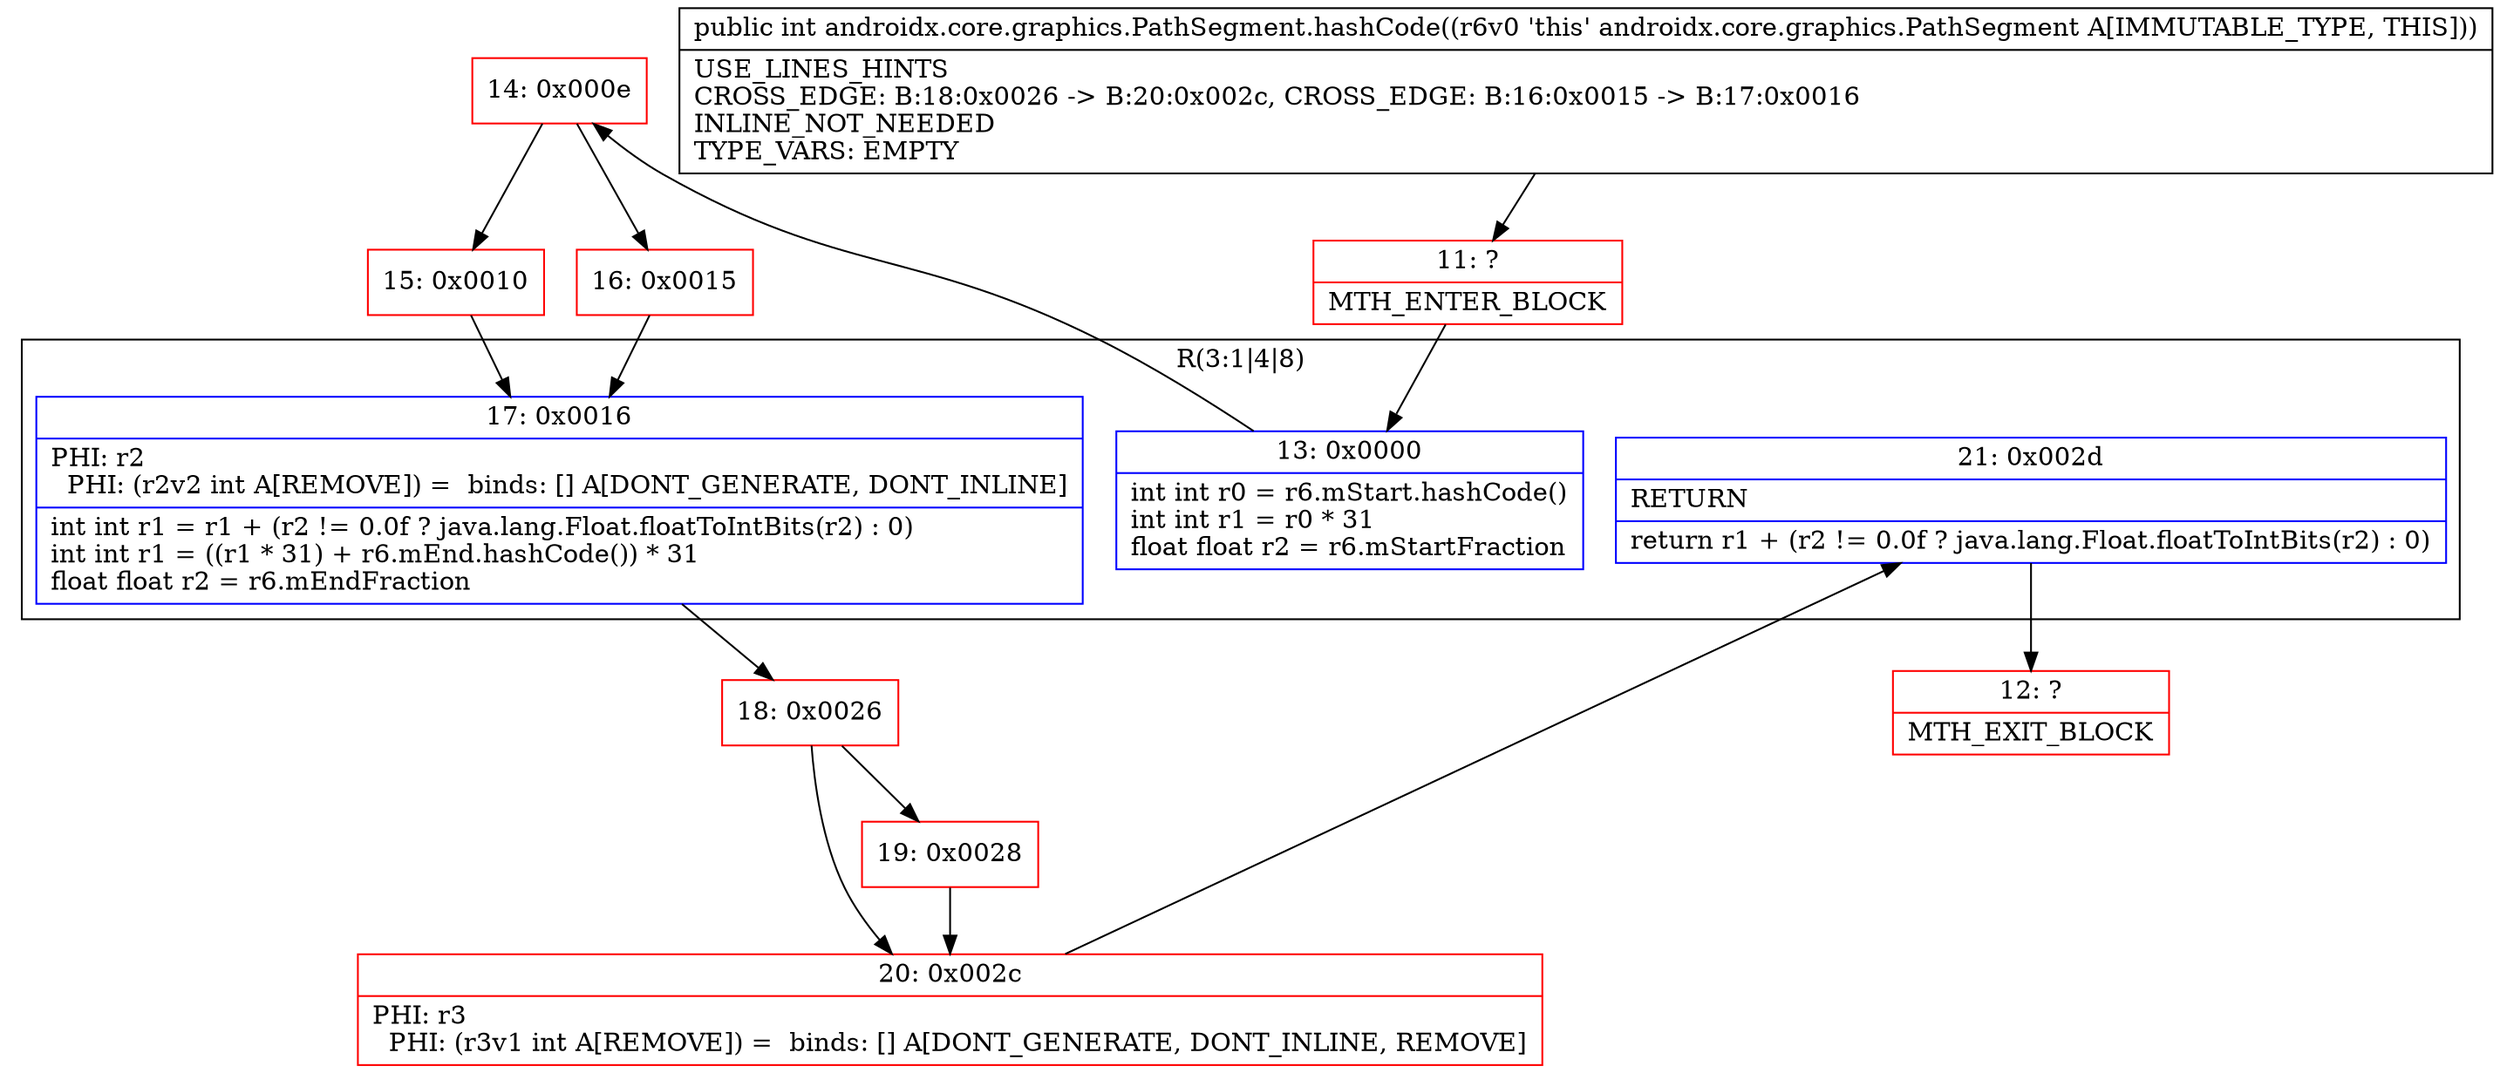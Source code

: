 digraph "CFG forandroidx.core.graphics.PathSegment.hashCode()I" {
subgraph cluster_Region_1520404194 {
label = "R(3:1|4|8)";
node [shape=record,color=blue];
Node_13 [shape=record,label="{13\:\ 0x0000|int int r0 = r6.mStart.hashCode()\lint int r1 = r0 * 31\lfloat float r2 = r6.mStartFraction\l}"];
Node_17 [shape=record,label="{17\:\ 0x0016|PHI: r2 \l  PHI: (r2v2 int A[REMOVE]) =  binds: [] A[DONT_GENERATE, DONT_INLINE]\l|int int r1 = r1 + (r2 != 0.0f ? java.lang.Float.floatToIntBits(r2) : 0)\lint int r1 = ((r1 * 31) + r6.mEnd.hashCode()) * 31\lfloat float r2 = r6.mEndFraction\l}"];
Node_21 [shape=record,label="{21\:\ 0x002d|RETURN\l|return r1 + (r2 != 0.0f ? java.lang.Float.floatToIntBits(r2) : 0)\l}"];
}
Node_11 [shape=record,color=red,label="{11\:\ ?|MTH_ENTER_BLOCK\l}"];
Node_14 [shape=record,color=red,label="{14\:\ 0x000e}"];
Node_15 [shape=record,color=red,label="{15\:\ 0x0010}"];
Node_18 [shape=record,color=red,label="{18\:\ 0x0026}"];
Node_19 [shape=record,color=red,label="{19\:\ 0x0028}"];
Node_20 [shape=record,color=red,label="{20\:\ 0x002c|PHI: r3 \l  PHI: (r3v1 int A[REMOVE]) =  binds: [] A[DONT_GENERATE, DONT_INLINE, REMOVE]\l}"];
Node_12 [shape=record,color=red,label="{12\:\ ?|MTH_EXIT_BLOCK\l}"];
Node_16 [shape=record,color=red,label="{16\:\ 0x0015}"];
MethodNode[shape=record,label="{public int androidx.core.graphics.PathSegment.hashCode((r6v0 'this' androidx.core.graphics.PathSegment A[IMMUTABLE_TYPE, THIS]))  | USE_LINES_HINTS\lCROSS_EDGE: B:18:0x0026 \-\> B:20:0x002c, CROSS_EDGE: B:16:0x0015 \-\> B:17:0x0016\lINLINE_NOT_NEEDED\lTYPE_VARS: EMPTY\l}"];
MethodNode -> Node_11;Node_13 -> Node_14;
Node_17 -> Node_18;
Node_21 -> Node_12;
Node_11 -> Node_13;
Node_14 -> Node_15;
Node_14 -> Node_16;
Node_15 -> Node_17;
Node_18 -> Node_19;
Node_18 -> Node_20;
Node_19 -> Node_20;
Node_20 -> Node_21;
Node_16 -> Node_17;
}

